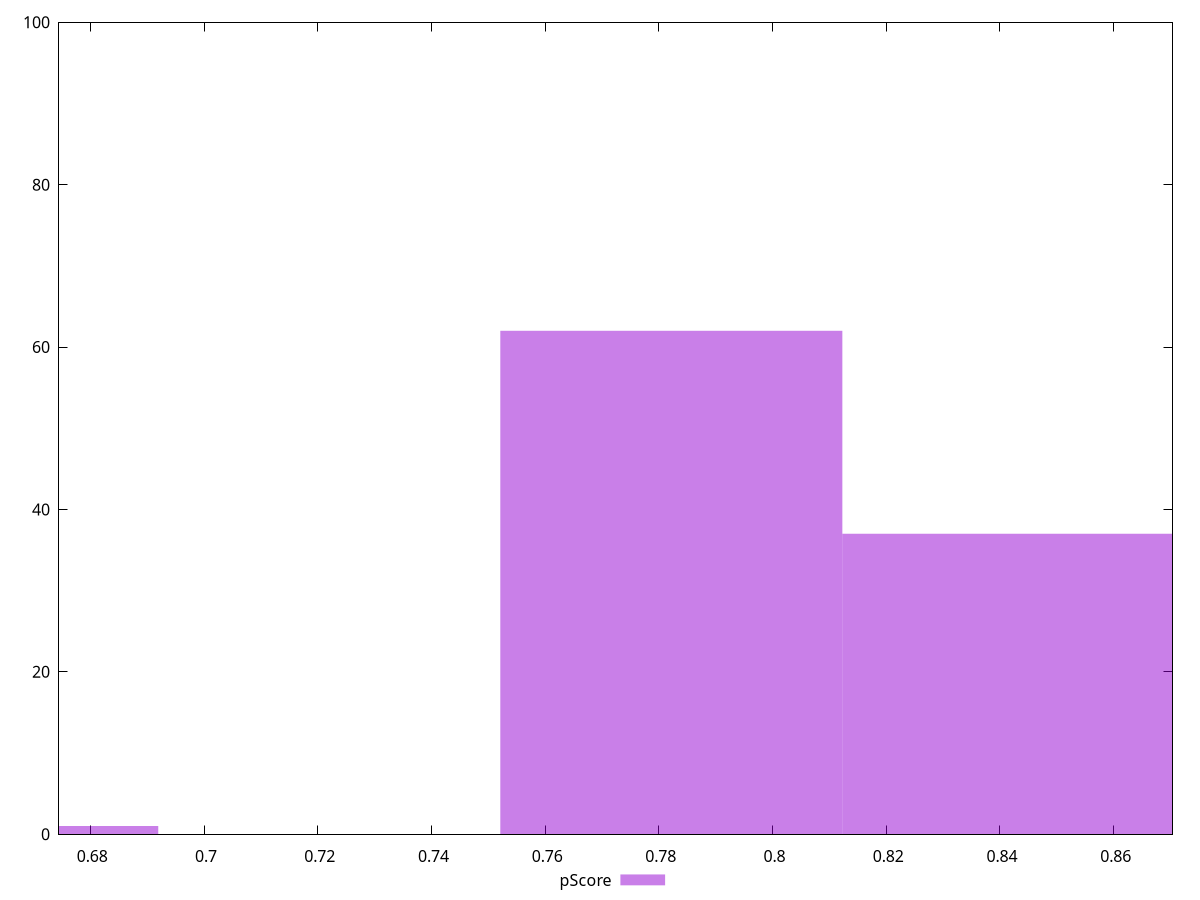 reset

$pScore <<EOF
0.7821944648699884 62
0.8423632698599876 37
0.6618568548899902 1
EOF

set key outside below
set boxwidth 0.06016880498999911
set xrange [0.6744826876414973:0.8703552313020714]
set yrange [0:100]
set trange [0:100]
set style fill transparent solid 0.5 noborder
set terminal svg size 640, 490 enhanced background rgb 'white'
set output "reports/report_00033_2021-03-01T14-23-16.841Z/total-blocking-time/samples/astro-cached/pScore/histogram.svg"

plot $pScore title "pScore" with boxes

reset
